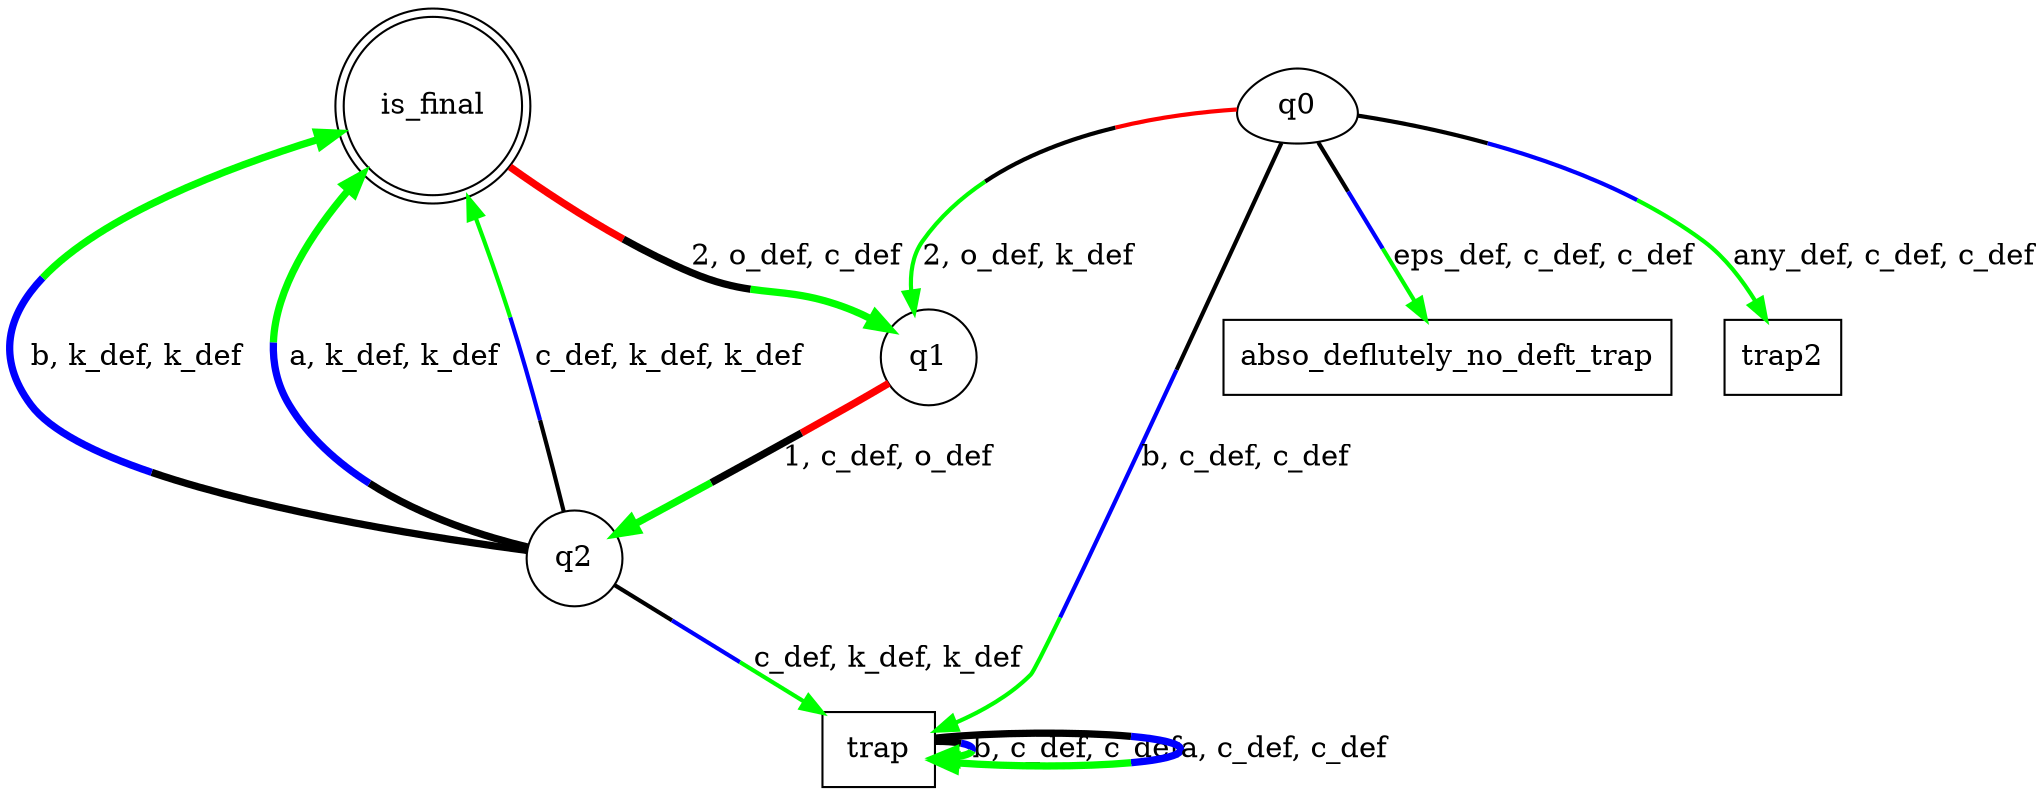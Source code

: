 digraph {
	q3 [label=is_final]
	q0 [shape=egg]
	q2 [shape=circle]
	trap [shape=box]
	q1 [shape=circle]
	abso_deflutely_no_deft_trap [shape=box]
	trap2 [shape=box]
	q3 [shape=doublecircle]
	trap -> trap [label="b, c_def, c_def" color="black:blue:green;0.33" penwidth=3.5]
	q0 -> trap2 [label="any_def, c_def, c_def" color="black:blue:green;0.33" penwidth=2]
	q2 -> q3 [label="c_def, k_def, k_def" color="black:blue:green;0.33" penwidth=2]
	trap -> trap [label="a, c_def, c_def" color="black:blue:green;0.33" penwidth=3.5]
	q2 -> q3 [label="b, k_def, k_def" color="black:blue:green;0.33" penwidth=3.5]
	q0 -> abso_deflutely_no_deft_trap [label="eps_def, c_def, c_def" color="black:blue:green;0.33" penwidth=2]
	q0 -> q1 [label="2, o_def, k_def" color="red:black:green;0.33" penwidth=2]
	q3 -> q1 [label="2, o_def, c_def" color="red:black:green;0.33" penwidth=3.5]
	q0 -> trap [label="b, c_def, c_def" color="black:blue:green;0.33" penwidth=2]
	q1 -> q2 [label="1, c_def, o_def" color="red:black:green;0.33" penwidth=3.5]
	q2 -> trap [label="c_def, k_def, k_def" color="black:blue:green;0.33" penwidth=2]
	q2 -> q3 [label="a, k_def, k_def" color="black:blue:green;0.33" penwidth=3.5]
}
